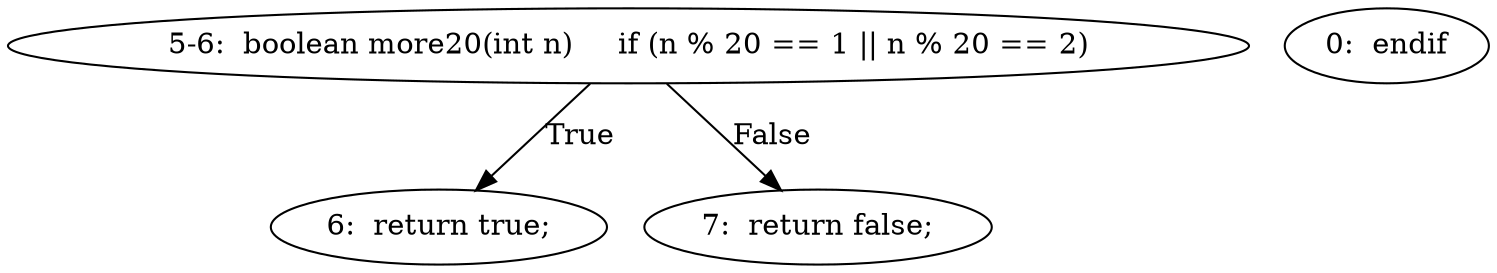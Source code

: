 digraph result_test { 
// graph-vertices
  a1  [label="5-6:  boolean more20(int n)	if (n % 20 == 1 || n % 20 == 2)"]; 
  2  [label="6:  return true;"]; 
  3  [label="0:  endif"]; 
  4  [label="7:  return false;"]; 
// graph-edges
  a1 -> 2  [label="True"]; 
  a1 -> 4  [label="False"]; 
}